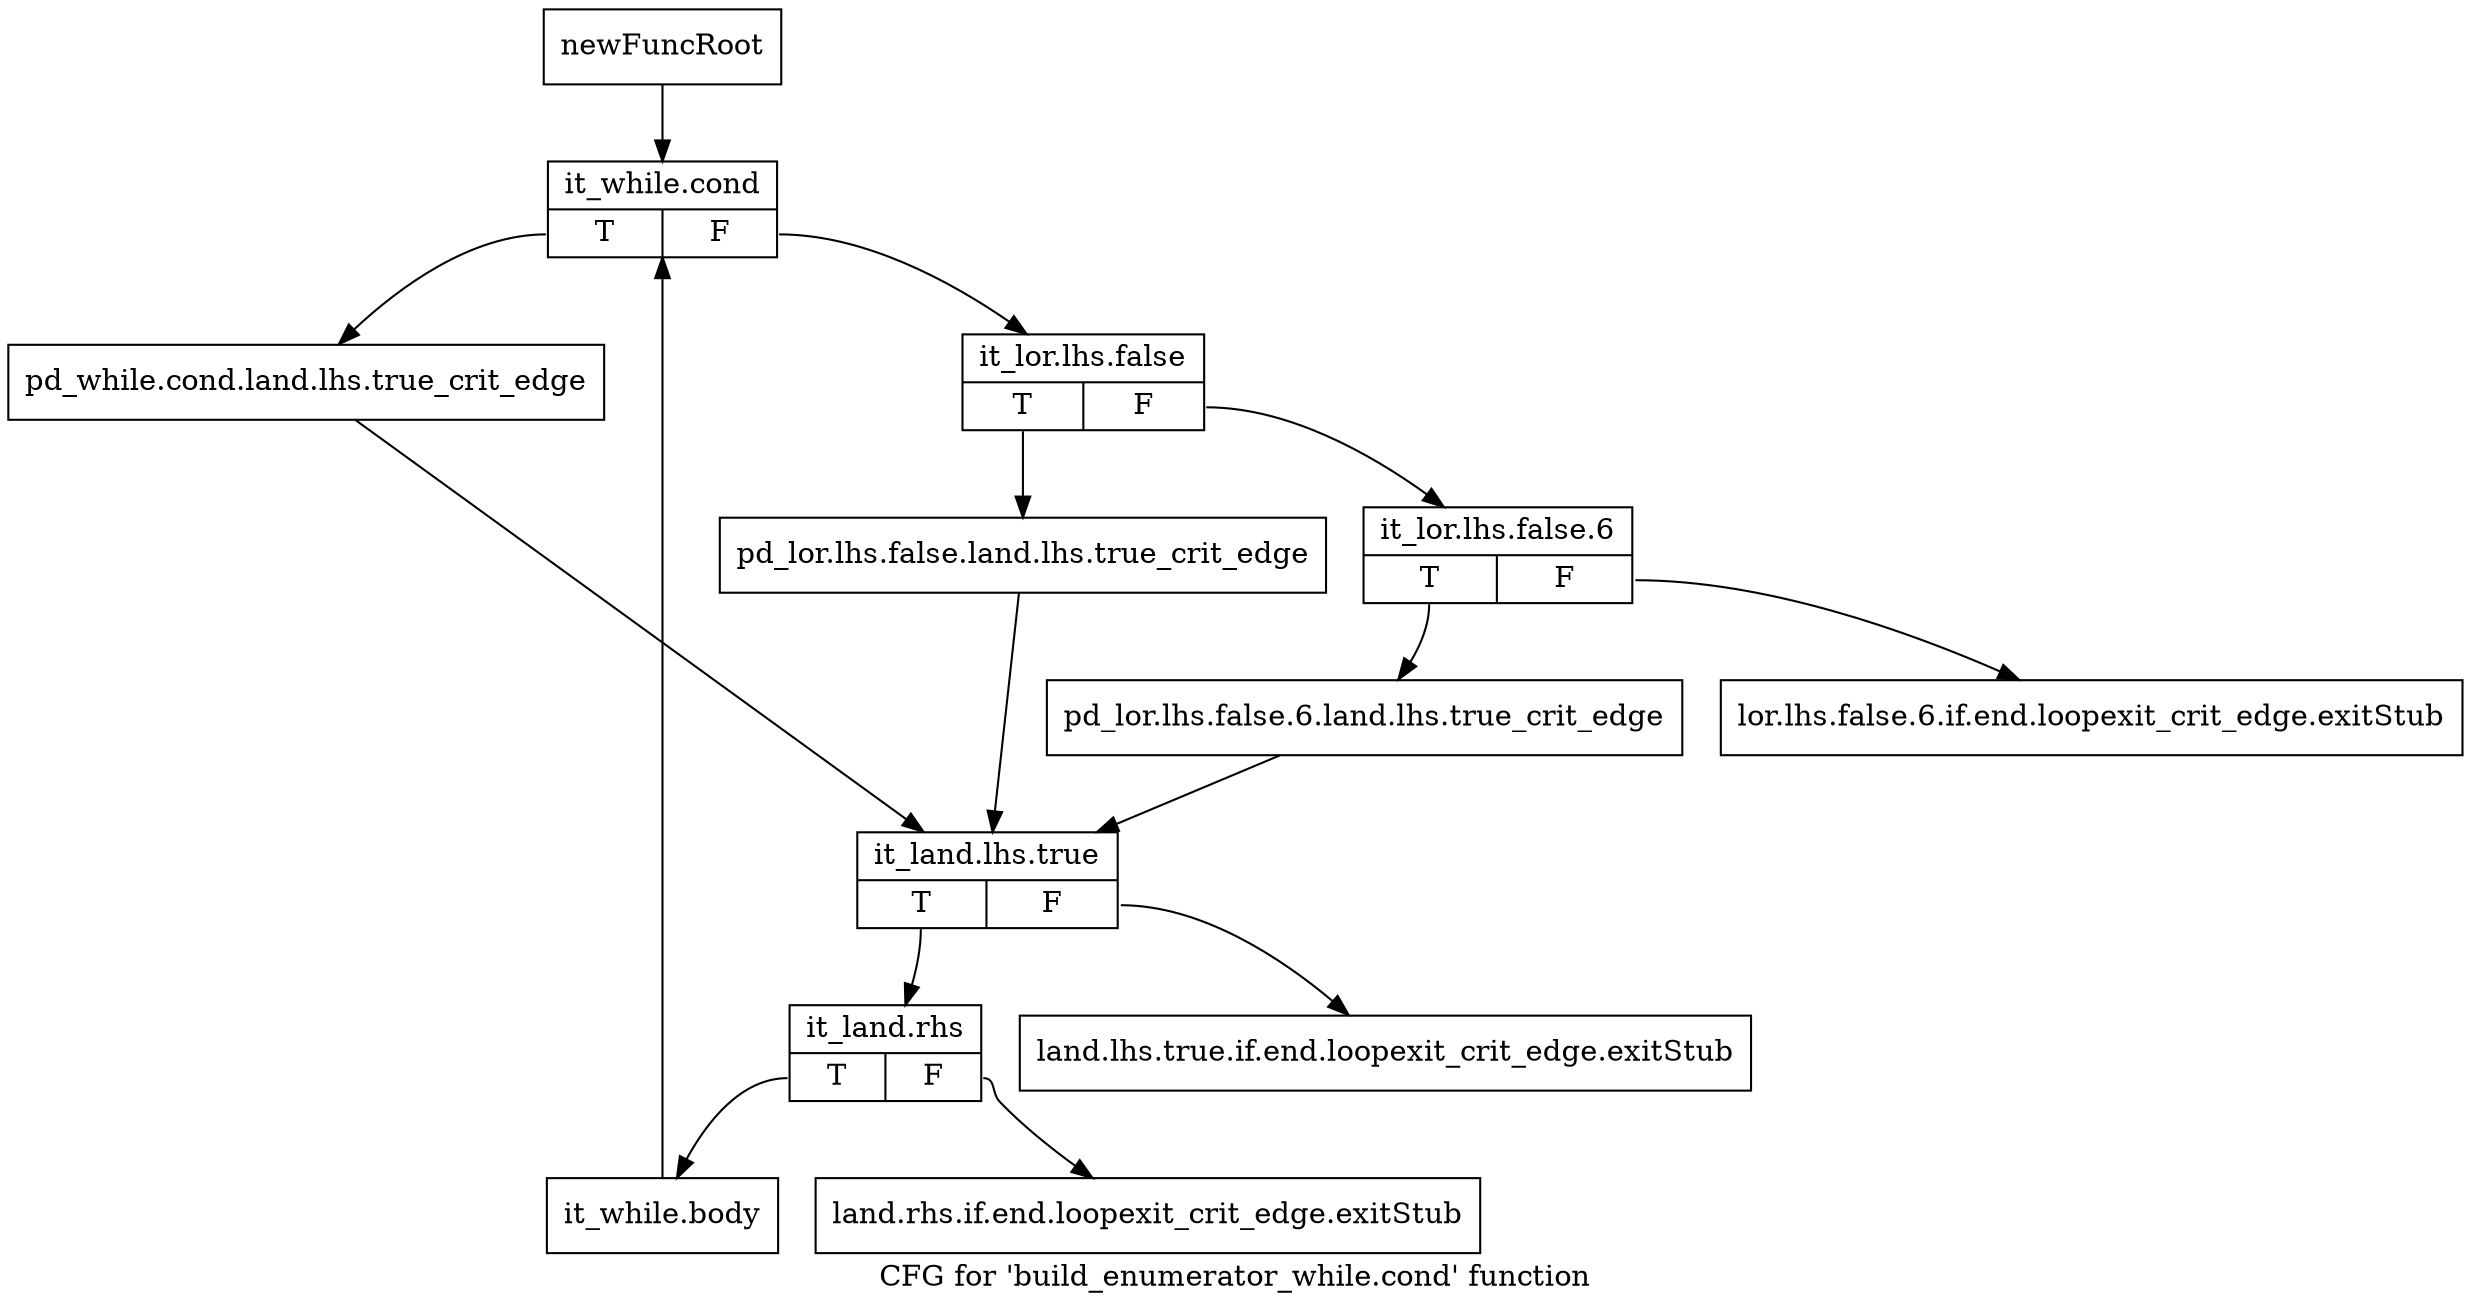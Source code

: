 digraph "CFG for 'build_enumerator_while.cond' function" {
	label="CFG for 'build_enumerator_while.cond' function";

	Node0x9fd0da0 [shape=record,label="{newFuncRoot}"];
	Node0x9fd0da0 -> Node0x9fd0ee0;
	Node0x9fd0df0 [shape=record,label="{lor.lhs.false.6.if.end.loopexit_crit_edge.exitStub}"];
	Node0x9fd0e40 [shape=record,label="{land.lhs.true.if.end.loopexit_crit_edge.exitStub}"];
	Node0x9fd0e90 [shape=record,label="{land.rhs.if.end.loopexit_crit_edge.exitStub}"];
	Node0x9fd0ee0 [shape=record,label="{it_while.cond|{<s0>T|<s1>F}}"];
	Node0x9fd0ee0:s0 -> Node0x9fd1070;
	Node0x9fd0ee0:s1 -> Node0x9fd0f30;
	Node0x9fd0f30 [shape=record,label="{it_lor.lhs.false|{<s0>T|<s1>F}}"];
	Node0x9fd0f30:s0 -> Node0x9fd1020;
	Node0x9fd0f30:s1 -> Node0x9fd0f80;
	Node0x9fd0f80 [shape=record,label="{it_lor.lhs.false.6|{<s0>T|<s1>F}}"];
	Node0x9fd0f80:s0 -> Node0x9fd0fd0;
	Node0x9fd0f80:s1 -> Node0x9fd0df0;
	Node0x9fd0fd0 [shape=record,label="{pd_lor.lhs.false.6.land.lhs.true_crit_edge}"];
	Node0x9fd0fd0 -> Node0x9fd10c0;
	Node0x9fd1020 [shape=record,label="{pd_lor.lhs.false.land.lhs.true_crit_edge}"];
	Node0x9fd1020 -> Node0x9fd10c0;
	Node0x9fd1070 [shape=record,label="{pd_while.cond.land.lhs.true_crit_edge}"];
	Node0x9fd1070 -> Node0x9fd10c0;
	Node0x9fd10c0 [shape=record,label="{it_land.lhs.true|{<s0>T|<s1>F}}"];
	Node0x9fd10c0:s0 -> Node0x9fd1110;
	Node0x9fd10c0:s1 -> Node0x9fd0e40;
	Node0x9fd1110 [shape=record,label="{it_land.rhs|{<s0>T|<s1>F}}"];
	Node0x9fd1110:s0 -> Node0x9fd1160;
	Node0x9fd1110:s1 -> Node0x9fd0e90;
	Node0x9fd1160 [shape=record,label="{it_while.body}"];
	Node0x9fd1160 -> Node0x9fd0ee0;
}
